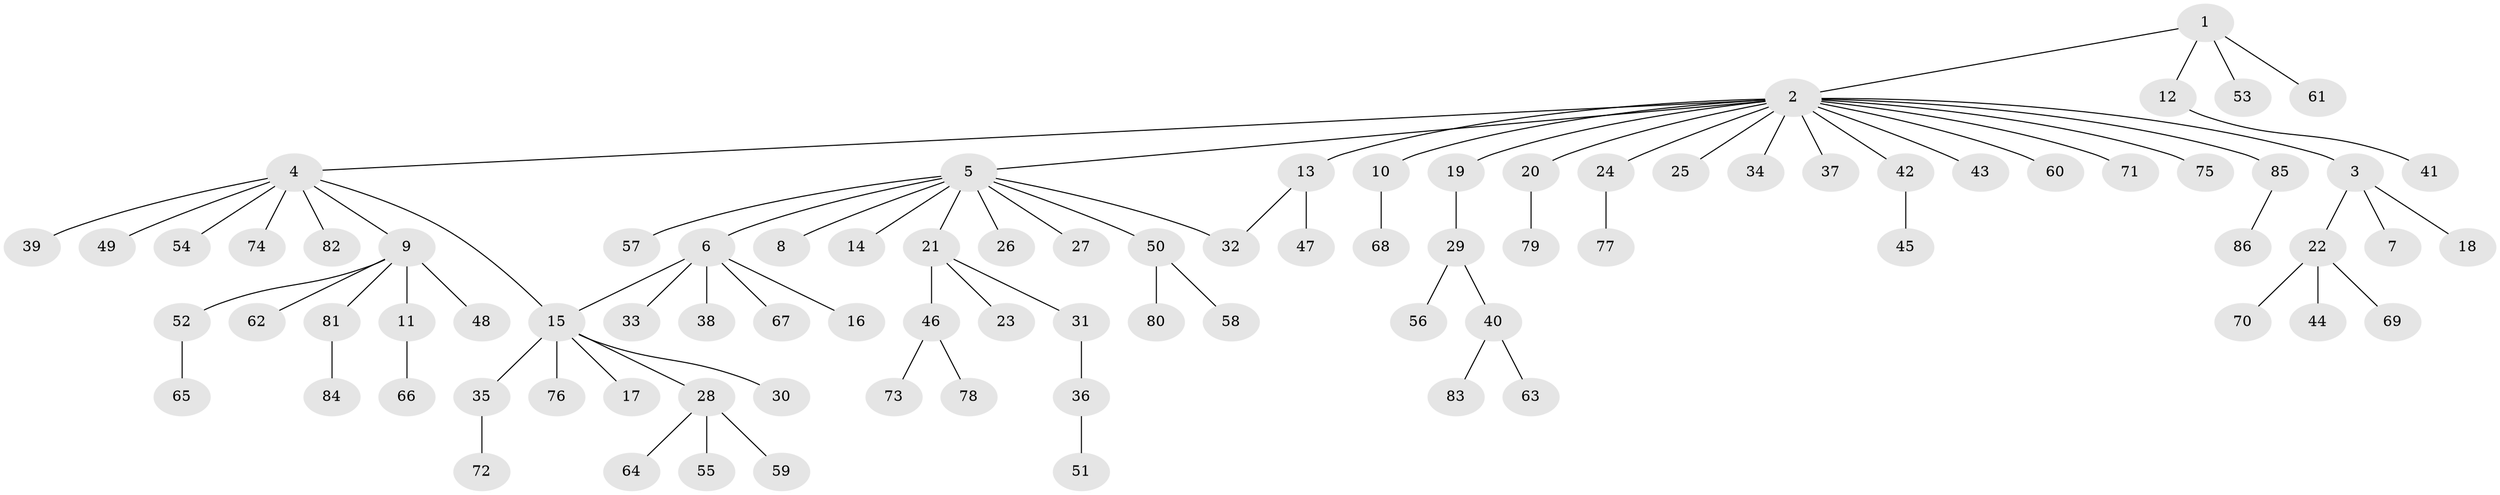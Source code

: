 // Generated by graph-tools (version 1.1) at 2025/14/03/09/25 04:14:35]
// undirected, 86 vertices, 87 edges
graph export_dot {
graph [start="1"]
  node [color=gray90,style=filled];
  1;
  2;
  3;
  4;
  5;
  6;
  7;
  8;
  9;
  10;
  11;
  12;
  13;
  14;
  15;
  16;
  17;
  18;
  19;
  20;
  21;
  22;
  23;
  24;
  25;
  26;
  27;
  28;
  29;
  30;
  31;
  32;
  33;
  34;
  35;
  36;
  37;
  38;
  39;
  40;
  41;
  42;
  43;
  44;
  45;
  46;
  47;
  48;
  49;
  50;
  51;
  52;
  53;
  54;
  55;
  56;
  57;
  58;
  59;
  60;
  61;
  62;
  63;
  64;
  65;
  66;
  67;
  68;
  69;
  70;
  71;
  72;
  73;
  74;
  75;
  76;
  77;
  78;
  79;
  80;
  81;
  82;
  83;
  84;
  85;
  86;
  1 -- 2;
  1 -- 12;
  1 -- 53;
  1 -- 61;
  2 -- 3;
  2 -- 4;
  2 -- 5;
  2 -- 10;
  2 -- 13;
  2 -- 19;
  2 -- 20;
  2 -- 24;
  2 -- 25;
  2 -- 34;
  2 -- 37;
  2 -- 42;
  2 -- 43;
  2 -- 60;
  2 -- 71;
  2 -- 75;
  2 -- 85;
  3 -- 7;
  3 -- 18;
  3 -- 22;
  4 -- 9;
  4 -- 15;
  4 -- 39;
  4 -- 49;
  4 -- 54;
  4 -- 74;
  4 -- 82;
  5 -- 6;
  5 -- 8;
  5 -- 14;
  5 -- 21;
  5 -- 26;
  5 -- 27;
  5 -- 32;
  5 -- 50;
  5 -- 57;
  6 -- 15;
  6 -- 16;
  6 -- 33;
  6 -- 38;
  6 -- 67;
  9 -- 11;
  9 -- 48;
  9 -- 52;
  9 -- 62;
  9 -- 81;
  10 -- 68;
  11 -- 66;
  12 -- 41;
  13 -- 32;
  13 -- 47;
  15 -- 17;
  15 -- 28;
  15 -- 30;
  15 -- 35;
  15 -- 76;
  19 -- 29;
  20 -- 79;
  21 -- 23;
  21 -- 31;
  21 -- 46;
  22 -- 44;
  22 -- 69;
  22 -- 70;
  24 -- 77;
  28 -- 55;
  28 -- 59;
  28 -- 64;
  29 -- 40;
  29 -- 56;
  31 -- 36;
  35 -- 72;
  36 -- 51;
  40 -- 63;
  40 -- 83;
  42 -- 45;
  46 -- 73;
  46 -- 78;
  50 -- 58;
  50 -- 80;
  52 -- 65;
  81 -- 84;
  85 -- 86;
}
